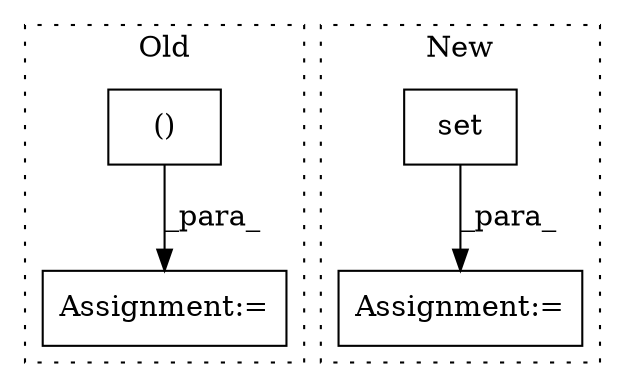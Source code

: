 digraph G {
subgraph cluster0 {
1 [label="()" a="106" s="13312" l="27" shape="box"];
4 [label="Assignment:=" a="7" s="13268" l="11" shape="box"];
label = "Old";
style="dotted";
}
subgraph cluster1 {
2 [label="set" a="32" s="12976" l="5" shape="box"];
3 [label="Assignment:=" a="7" s="12975" l="1" shape="box"];
label = "New";
style="dotted";
}
1 -> 4 [label="_para_"];
2 -> 3 [label="_para_"];
}